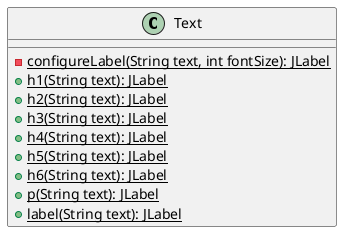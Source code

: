 @startuml

class Text {
  - {static} configureLabel(String text, int fontSize): JLabel
  + {static} h1(String text): JLabel
  + {static} h2(String text): JLabel
  + {static} h3(String text): JLabel
  + {static} h4(String text): JLabel
  + {static} h5(String text): JLabel
  + {static} h6(String text): JLabel
  + {static} p(String text): JLabel
  + {static} label(String text): JLabel
}

@enduml